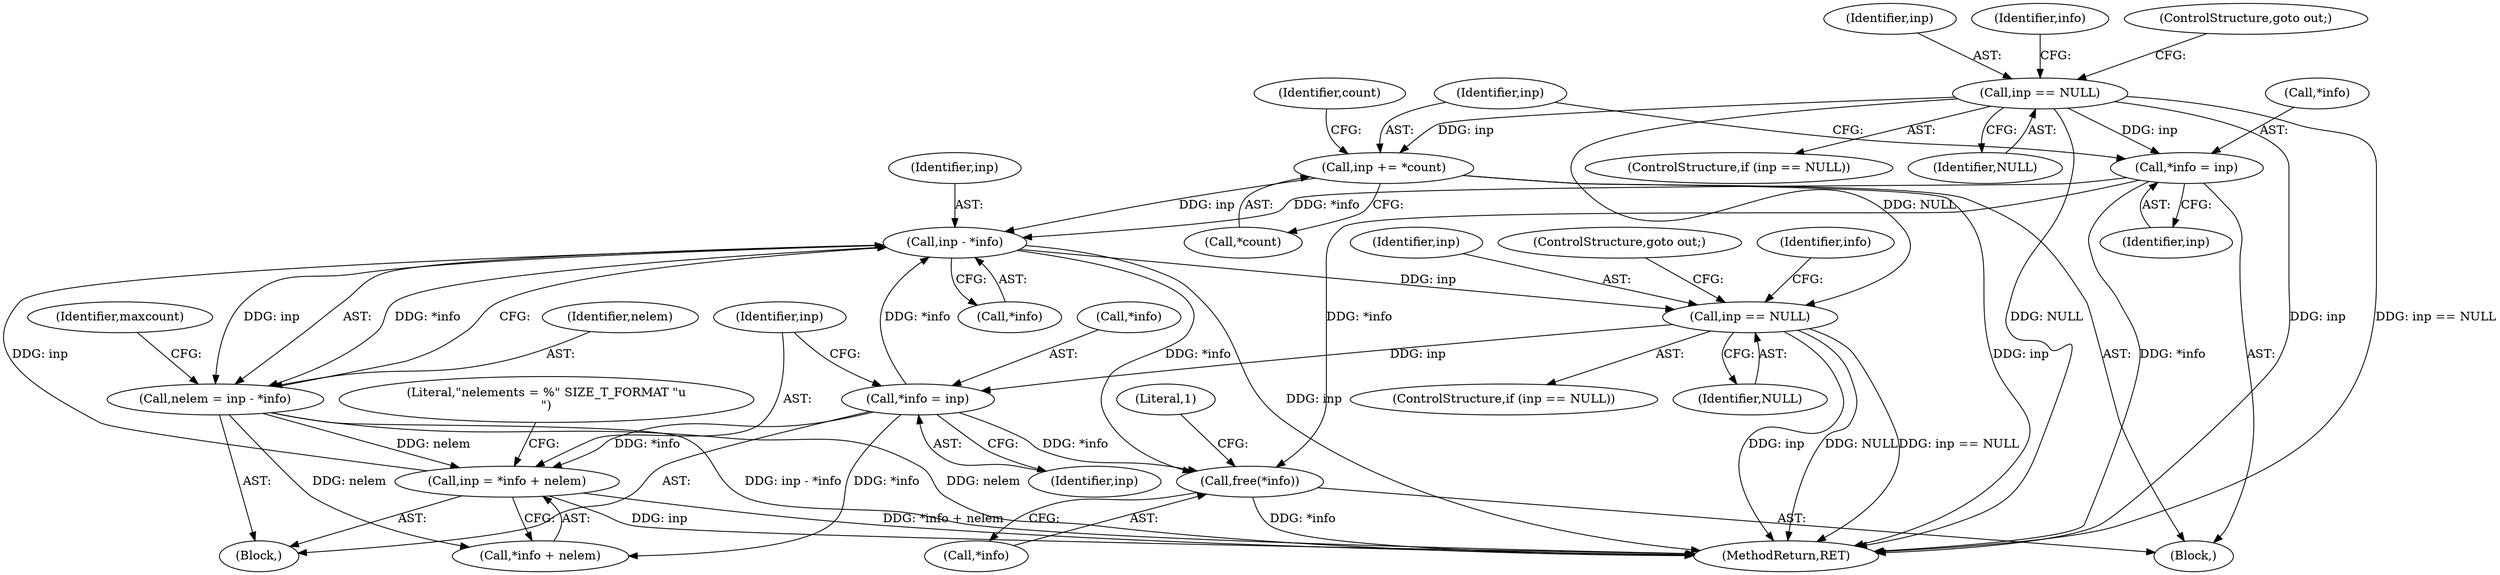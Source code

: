 digraph "0_file_f97486ef5dc3e8735440edc4fc8808c63e1a3ef0@API" {
"1000833" [label="(Call,free(*info))"];
"1000648" [label="(Call,inp - *info)"];
"1000675" [label="(Call,inp = *info + nelem)"];
"1000671" [label="(Call,*info = inp)"];
"1000667" [label="(Call,inp == NULL)"];
"1000218" [label="(Call,inp == NULL)"];
"1000646" [label="(Call,nelem = inp - *info)"];
"1000226" [label="(Call,inp += *count)"];
"1000222" [label="(Call,*info = inp)"];
"1000219" [label="(Identifier,inp)"];
"1000648" [label="(Call,inp - *info)"];
"1000232" [label="(Identifier,count)"];
"1000223" [label="(Call,*info)"];
"1000666" [label="(ControlStructure,if (inp == NULL))"];
"1000671" [label="(Call,*info = inp)"];
"1000227" [label="(Identifier,inp)"];
"1000222" [label="(Call,*info = inp)"];
"1000683" [label="(Literal,\"nelements = %\" SIZE_T_FORMAT \"u\n\")"];
"1000834" [label="(Call,*info)"];
"1000218" [label="(Call,inp == NULL)"];
"1000676" [label="(Identifier,inp)"];
"1000647" [label="(Identifier,nelem)"];
"1000838" [label="(Literal,1)"];
"1000107" [label="(Block,)"];
"1000649" [label="(Identifier,inp)"];
"1000839" [label="(MethodReturn,RET)"];
"1000225" [label="(Identifier,inp)"];
"1000667" [label="(Call,inp == NULL)"];
"1000672" [label="(Call,*info)"];
"1000224" [label="(Identifier,info)"];
"1000221" [label="(ControlStructure,goto out;)"];
"1000677" [label="(Call,*info + nelem)"];
"1000833" [label="(Call,free(*info))"];
"1000226" [label="(Call,inp += *count)"];
"1000656" [label="(Identifier,maxcount)"];
"1000673" [label="(Identifier,info)"];
"1000646" [label="(Call,nelem = inp - *info)"];
"1000668" [label="(Identifier,inp)"];
"1000650" [label="(Call,*info)"];
"1000670" [label="(ControlStructure,goto out;)"];
"1000217" [label="(ControlStructure,if (inp == NULL))"];
"1000644" [label="(Block,)"];
"1000669" [label="(Identifier,NULL)"];
"1000220" [label="(Identifier,NULL)"];
"1000228" [label="(Call,*count)"];
"1000675" [label="(Call,inp = *info + nelem)"];
"1000674" [label="(Identifier,inp)"];
"1000833" -> "1000107"  [label="AST: "];
"1000833" -> "1000834"  [label="CFG: "];
"1000834" -> "1000833"  [label="AST: "];
"1000838" -> "1000833"  [label="CFG: "];
"1000833" -> "1000839"  [label="DDG: *info"];
"1000648" -> "1000833"  [label="DDG: *info"];
"1000222" -> "1000833"  [label="DDG: *info"];
"1000671" -> "1000833"  [label="DDG: *info"];
"1000648" -> "1000646"  [label="AST: "];
"1000648" -> "1000650"  [label="CFG: "];
"1000649" -> "1000648"  [label="AST: "];
"1000650" -> "1000648"  [label="AST: "];
"1000646" -> "1000648"  [label="CFG: "];
"1000648" -> "1000839"  [label="DDG: inp"];
"1000648" -> "1000646"  [label="DDG: inp"];
"1000648" -> "1000646"  [label="DDG: *info"];
"1000675" -> "1000648"  [label="DDG: inp"];
"1000226" -> "1000648"  [label="DDG: inp"];
"1000222" -> "1000648"  [label="DDG: *info"];
"1000671" -> "1000648"  [label="DDG: *info"];
"1000648" -> "1000667"  [label="DDG: inp"];
"1000675" -> "1000644"  [label="AST: "];
"1000675" -> "1000677"  [label="CFG: "];
"1000676" -> "1000675"  [label="AST: "];
"1000677" -> "1000675"  [label="AST: "];
"1000683" -> "1000675"  [label="CFG: "];
"1000675" -> "1000839"  [label="DDG: inp"];
"1000675" -> "1000839"  [label="DDG: *info + nelem"];
"1000671" -> "1000675"  [label="DDG: *info"];
"1000646" -> "1000675"  [label="DDG: nelem"];
"1000671" -> "1000644"  [label="AST: "];
"1000671" -> "1000674"  [label="CFG: "];
"1000672" -> "1000671"  [label="AST: "];
"1000674" -> "1000671"  [label="AST: "];
"1000676" -> "1000671"  [label="CFG: "];
"1000667" -> "1000671"  [label="DDG: inp"];
"1000671" -> "1000677"  [label="DDG: *info"];
"1000667" -> "1000666"  [label="AST: "];
"1000667" -> "1000669"  [label="CFG: "];
"1000668" -> "1000667"  [label="AST: "];
"1000669" -> "1000667"  [label="AST: "];
"1000670" -> "1000667"  [label="CFG: "];
"1000673" -> "1000667"  [label="CFG: "];
"1000667" -> "1000839"  [label="DDG: inp"];
"1000667" -> "1000839"  [label="DDG: NULL"];
"1000667" -> "1000839"  [label="DDG: inp == NULL"];
"1000218" -> "1000667"  [label="DDG: NULL"];
"1000218" -> "1000217"  [label="AST: "];
"1000218" -> "1000220"  [label="CFG: "];
"1000219" -> "1000218"  [label="AST: "];
"1000220" -> "1000218"  [label="AST: "];
"1000221" -> "1000218"  [label="CFG: "];
"1000224" -> "1000218"  [label="CFG: "];
"1000218" -> "1000839"  [label="DDG: inp"];
"1000218" -> "1000839"  [label="DDG: inp == NULL"];
"1000218" -> "1000839"  [label="DDG: NULL"];
"1000218" -> "1000222"  [label="DDG: inp"];
"1000218" -> "1000226"  [label="DDG: inp"];
"1000646" -> "1000644"  [label="AST: "];
"1000647" -> "1000646"  [label="AST: "];
"1000656" -> "1000646"  [label="CFG: "];
"1000646" -> "1000839"  [label="DDG: nelem"];
"1000646" -> "1000839"  [label="DDG: inp - *info"];
"1000646" -> "1000677"  [label="DDG: nelem"];
"1000226" -> "1000107"  [label="AST: "];
"1000226" -> "1000228"  [label="CFG: "];
"1000227" -> "1000226"  [label="AST: "];
"1000228" -> "1000226"  [label="AST: "];
"1000232" -> "1000226"  [label="CFG: "];
"1000226" -> "1000839"  [label="DDG: inp"];
"1000222" -> "1000107"  [label="AST: "];
"1000222" -> "1000225"  [label="CFG: "];
"1000223" -> "1000222"  [label="AST: "];
"1000225" -> "1000222"  [label="AST: "];
"1000227" -> "1000222"  [label="CFG: "];
"1000222" -> "1000839"  [label="DDG: *info"];
}
